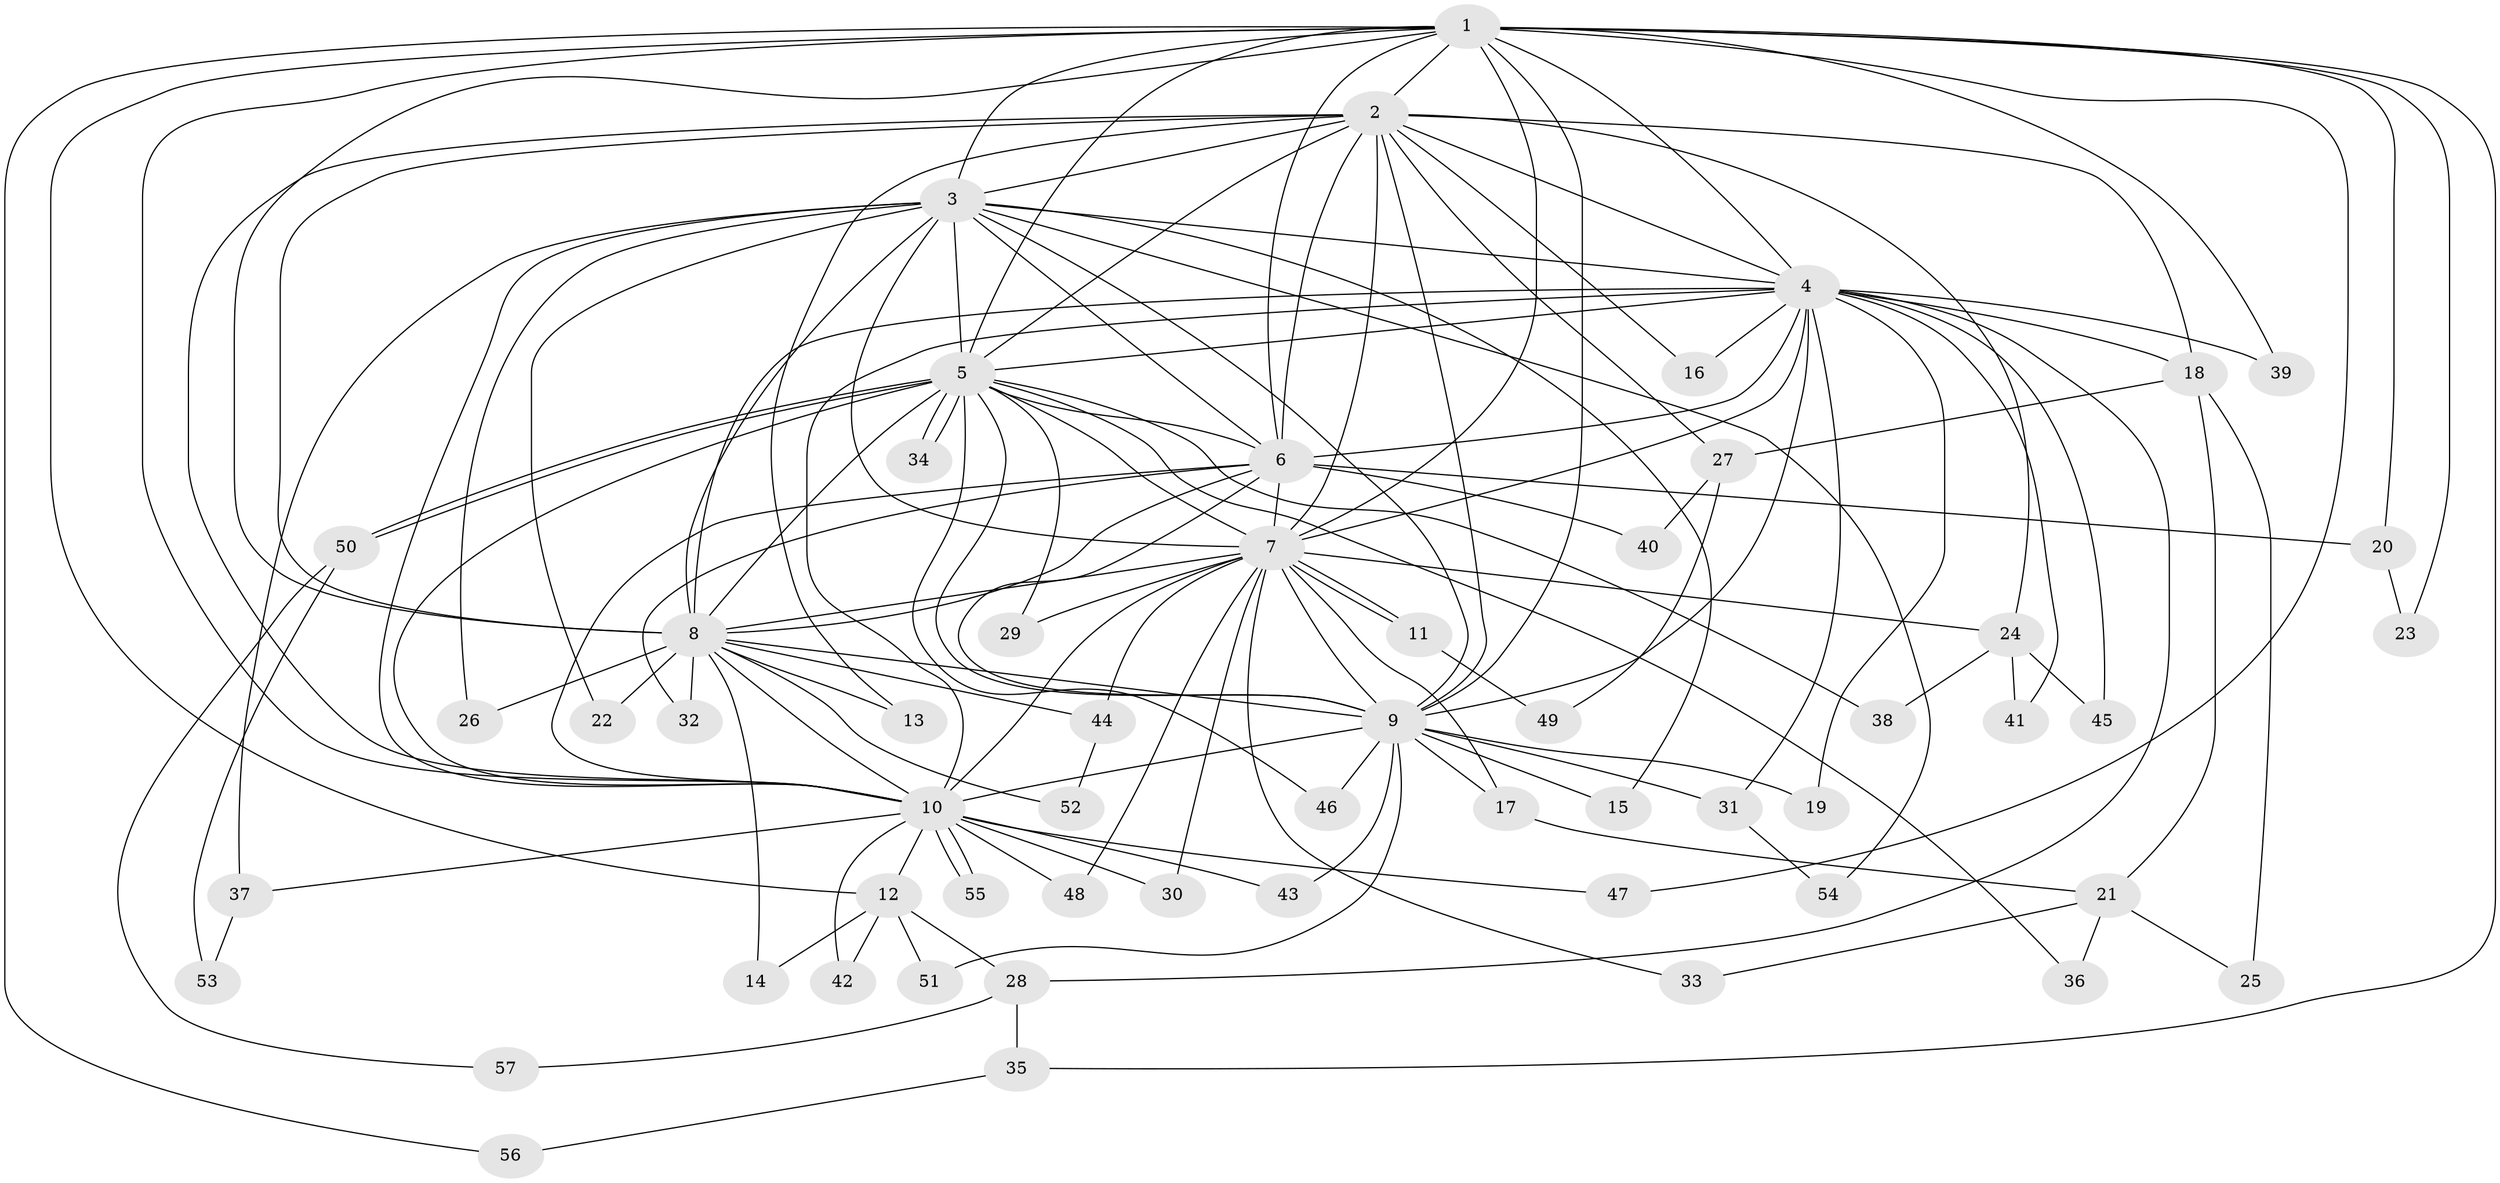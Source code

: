 // Generated by graph-tools (version 1.1) at 2025/49/03/09/25 03:49:34]
// undirected, 57 vertices, 139 edges
graph export_dot {
graph [start="1"]
  node [color=gray90,style=filled];
  1;
  2;
  3;
  4;
  5;
  6;
  7;
  8;
  9;
  10;
  11;
  12;
  13;
  14;
  15;
  16;
  17;
  18;
  19;
  20;
  21;
  22;
  23;
  24;
  25;
  26;
  27;
  28;
  29;
  30;
  31;
  32;
  33;
  34;
  35;
  36;
  37;
  38;
  39;
  40;
  41;
  42;
  43;
  44;
  45;
  46;
  47;
  48;
  49;
  50;
  51;
  52;
  53;
  54;
  55;
  56;
  57;
  1 -- 2;
  1 -- 3;
  1 -- 4;
  1 -- 5;
  1 -- 6;
  1 -- 7;
  1 -- 8;
  1 -- 9;
  1 -- 10;
  1 -- 12;
  1 -- 20;
  1 -- 23;
  1 -- 35;
  1 -- 39;
  1 -- 47;
  1 -- 56;
  2 -- 3;
  2 -- 4;
  2 -- 5;
  2 -- 6;
  2 -- 7;
  2 -- 8;
  2 -- 9;
  2 -- 10;
  2 -- 13;
  2 -- 16;
  2 -- 18;
  2 -- 24;
  2 -- 27;
  3 -- 4;
  3 -- 5;
  3 -- 6;
  3 -- 7;
  3 -- 8;
  3 -- 9;
  3 -- 10;
  3 -- 15;
  3 -- 22;
  3 -- 26;
  3 -- 37;
  3 -- 54;
  4 -- 5;
  4 -- 6;
  4 -- 7;
  4 -- 8;
  4 -- 9;
  4 -- 10;
  4 -- 16;
  4 -- 18;
  4 -- 19;
  4 -- 28;
  4 -- 31;
  4 -- 39;
  4 -- 41;
  4 -- 45;
  5 -- 6;
  5 -- 7;
  5 -- 8;
  5 -- 9;
  5 -- 10;
  5 -- 29;
  5 -- 34;
  5 -- 34;
  5 -- 36;
  5 -- 38;
  5 -- 46;
  5 -- 50;
  5 -- 50;
  6 -- 7;
  6 -- 8;
  6 -- 9;
  6 -- 10;
  6 -- 20;
  6 -- 32;
  6 -- 40;
  7 -- 8;
  7 -- 9;
  7 -- 10;
  7 -- 11;
  7 -- 11;
  7 -- 17;
  7 -- 24;
  7 -- 29;
  7 -- 30;
  7 -- 33;
  7 -- 44;
  7 -- 48;
  8 -- 9;
  8 -- 10;
  8 -- 13;
  8 -- 14;
  8 -- 22;
  8 -- 26;
  8 -- 32;
  8 -- 44;
  8 -- 52;
  9 -- 10;
  9 -- 15;
  9 -- 17;
  9 -- 19;
  9 -- 31;
  9 -- 43;
  9 -- 46;
  9 -- 51;
  10 -- 12;
  10 -- 30;
  10 -- 37;
  10 -- 42;
  10 -- 43;
  10 -- 47;
  10 -- 48;
  10 -- 55;
  10 -- 55;
  11 -- 49;
  12 -- 14;
  12 -- 28;
  12 -- 42;
  12 -- 51;
  17 -- 21;
  18 -- 21;
  18 -- 25;
  18 -- 27;
  20 -- 23;
  21 -- 25;
  21 -- 33;
  21 -- 36;
  24 -- 38;
  24 -- 41;
  24 -- 45;
  27 -- 40;
  27 -- 49;
  28 -- 35;
  28 -- 57;
  31 -- 54;
  35 -- 56;
  37 -- 53;
  44 -- 52;
  50 -- 53;
  50 -- 57;
}
